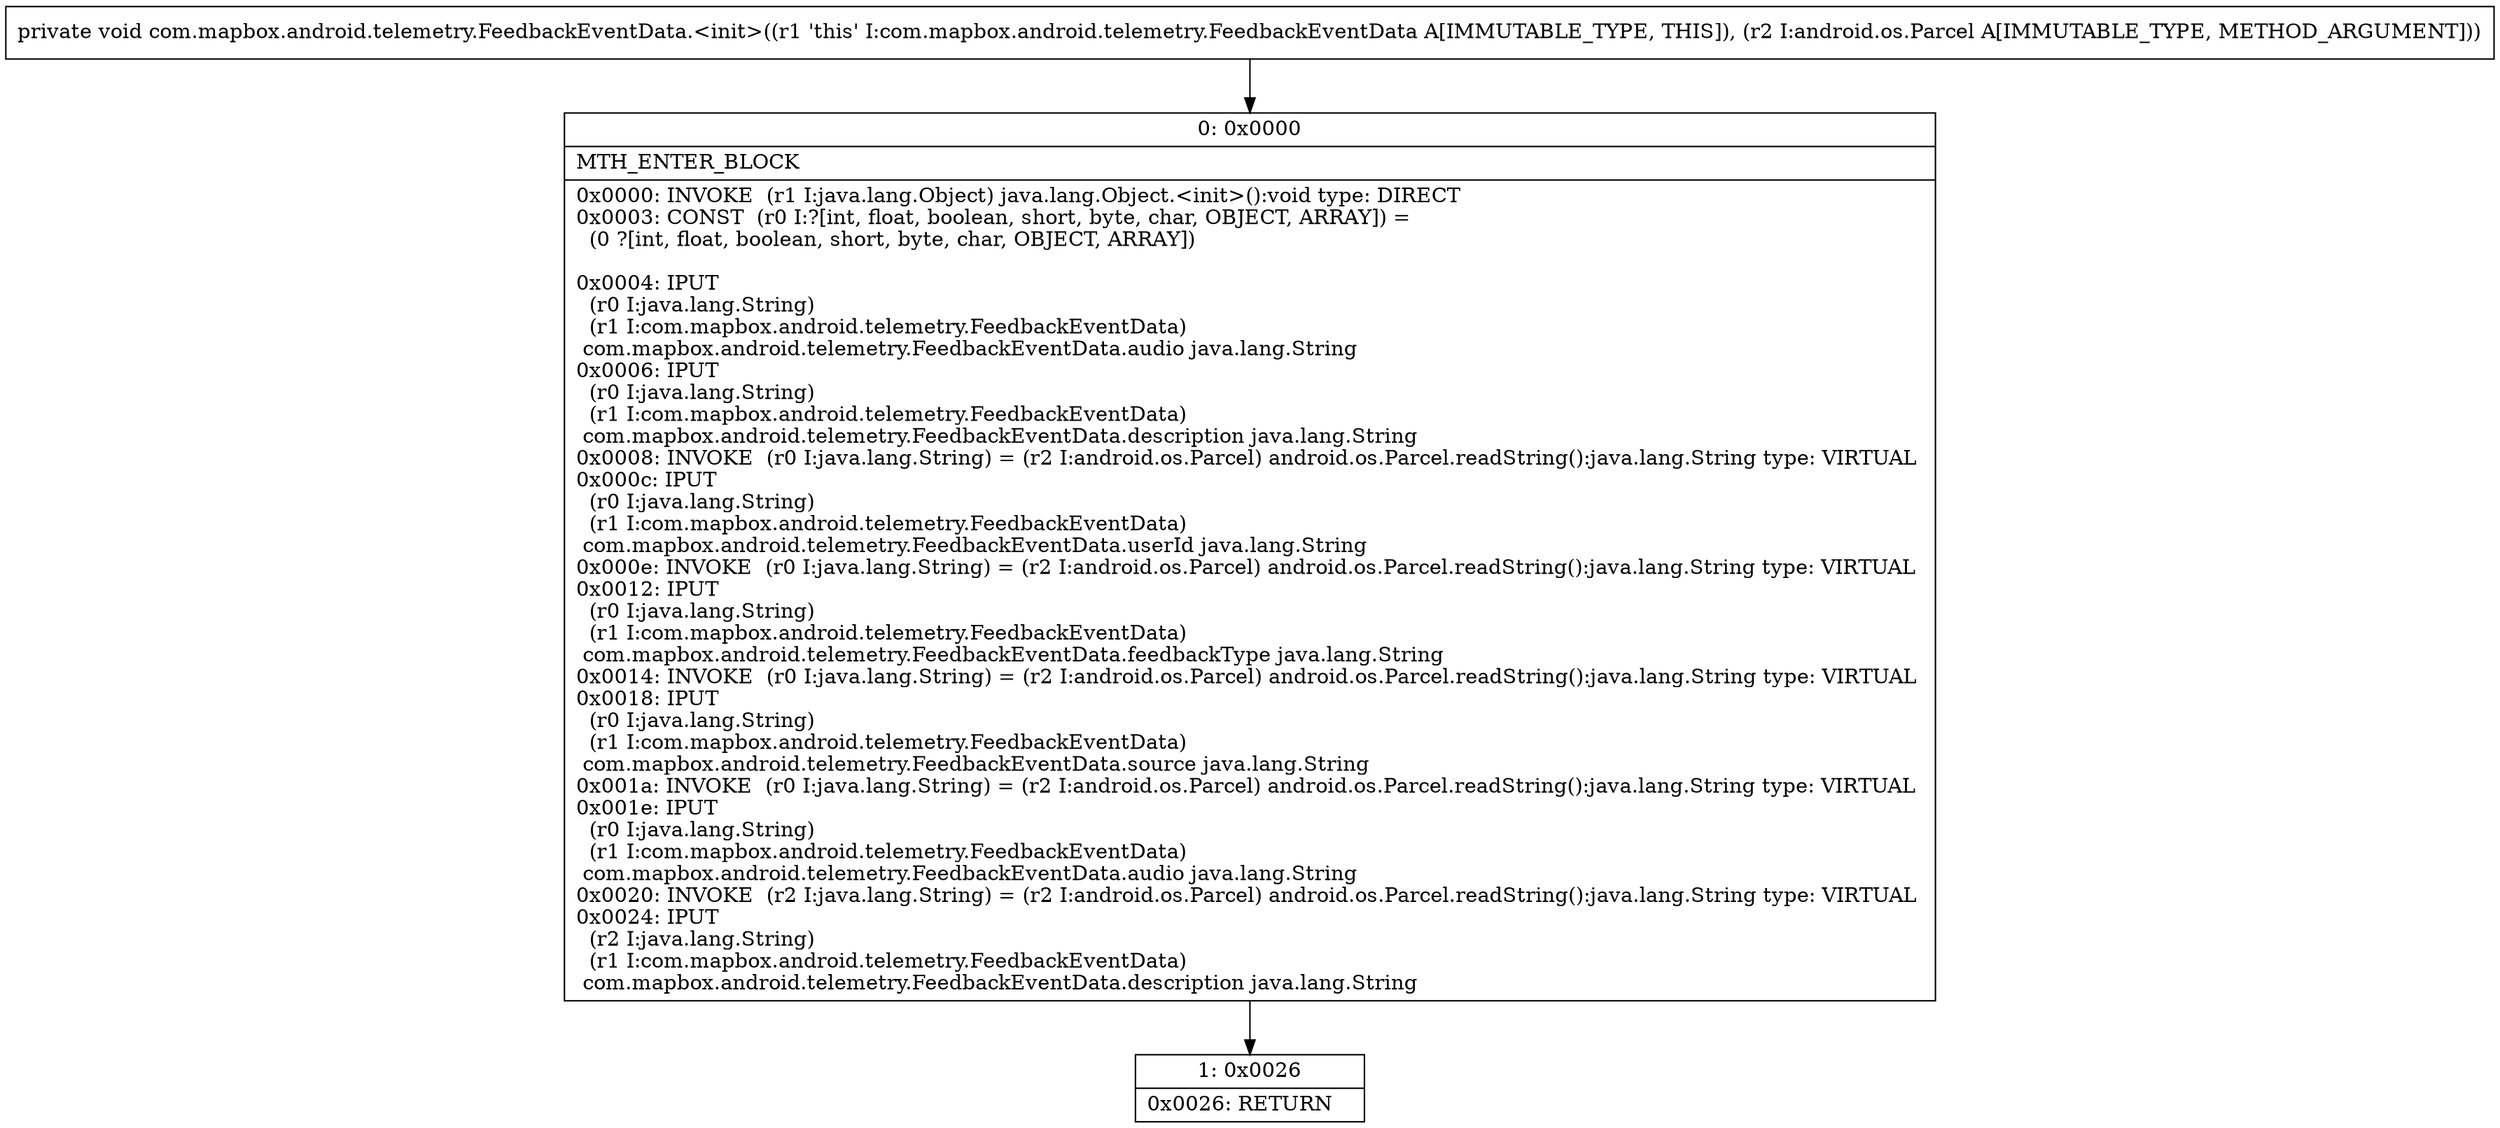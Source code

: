 digraph "CFG forcom.mapbox.android.telemetry.FeedbackEventData.\<init\>(Landroid\/os\/Parcel;)V" {
Node_0 [shape=record,label="{0\:\ 0x0000|MTH_ENTER_BLOCK\l|0x0000: INVOKE  (r1 I:java.lang.Object) java.lang.Object.\<init\>():void type: DIRECT \l0x0003: CONST  (r0 I:?[int, float, boolean, short, byte, char, OBJECT, ARRAY]) = \l  (0 ?[int, float, boolean, short, byte, char, OBJECT, ARRAY])\l \l0x0004: IPUT  \l  (r0 I:java.lang.String)\l  (r1 I:com.mapbox.android.telemetry.FeedbackEventData)\l com.mapbox.android.telemetry.FeedbackEventData.audio java.lang.String \l0x0006: IPUT  \l  (r0 I:java.lang.String)\l  (r1 I:com.mapbox.android.telemetry.FeedbackEventData)\l com.mapbox.android.telemetry.FeedbackEventData.description java.lang.String \l0x0008: INVOKE  (r0 I:java.lang.String) = (r2 I:android.os.Parcel) android.os.Parcel.readString():java.lang.String type: VIRTUAL \l0x000c: IPUT  \l  (r0 I:java.lang.String)\l  (r1 I:com.mapbox.android.telemetry.FeedbackEventData)\l com.mapbox.android.telemetry.FeedbackEventData.userId java.lang.String \l0x000e: INVOKE  (r0 I:java.lang.String) = (r2 I:android.os.Parcel) android.os.Parcel.readString():java.lang.String type: VIRTUAL \l0x0012: IPUT  \l  (r0 I:java.lang.String)\l  (r1 I:com.mapbox.android.telemetry.FeedbackEventData)\l com.mapbox.android.telemetry.FeedbackEventData.feedbackType java.lang.String \l0x0014: INVOKE  (r0 I:java.lang.String) = (r2 I:android.os.Parcel) android.os.Parcel.readString():java.lang.String type: VIRTUAL \l0x0018: IPUT  \l  (r0 I:java.lang.String)\l  (r1 I:com.mapbox.android.telemetry.FeedbackEventData)\l com.mapbox.android.telemetry.FeedbackEventData.source java.lang.String \l0x001a: INVOKE  (r0 I:java.lang.String) = (r2 I:android.os.Parcel) android.os.Parcel.readString():java.lang.String type: VIRTUAL \l0x001e: IPUT  \l  (r0 I:java.lang.String)\l  (r1 I:com.mapbox.android.telemetry.FeedbackEventData)\l com.mapbox.android.telemetry.FeedbackEventData.audio java.lang.String \l0x0020: INVOKE  (r2 I:java.lang.String) = (r2 I:android.os.Parcel) android.os.Parcel.readString():java.lang.String type: VIRTUAL \l0x0024: IPUT  \l  (r2 I:java.lang.String)\l  (r1 I:com.mapbox.android.telemetry.FeedbackEventData)\l com.mapbox.android.telemetry.FeedbackEventData.description java.lang.String \l}"];
Node_1 [shape=record,label="{1\:\ 0x0026|0x0026: RETURN   \l}"];
MethodNode[shape=record,label="{private void com.mapbox.android.telemetry.FeedbackEventData.\<init\>((r1 'this' I:com.mapbox.android.telemetry.FeedbackEventData A[IMMUTABLE_TYPE, THIS]), (r2 I:android.os.Parcel A[IMMUTABLE_TYPE, METHOD_ARGUMENT])) }"];
MethodNode -> Node_0;
Node_0 -> Node_1;
}

